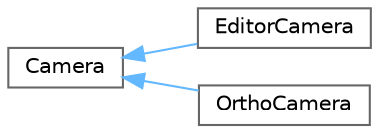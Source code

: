 digraph "Graphical Class Hierarchy"
{
 // LATEX_PDF_SIZE
  bgcolor="transparent";
  edge [fontname=Helvetica,fontsize=10,labelfontname=Helvetica,labelfontsize=10];
  node [fontname=Helvetica,fontsize=10,shape=box,height=0.2,width=0.4];
  rankdir="LR";
  Node0 [label="Camera",height=0.2,width=0.4,color="grey40", fillcolor="white", style="filled",URL="$class_camera.html",tooltip="It is an abstract class that represents a camera."];
  Node0 -> Node1 [dir="back",color="steelblue1",style="solid"];
  Node1 [label="EditorCamera",height=0.2,width=0.4,color="grey40", fillcolor="white", style="filled",URL="$class_editor_camera.html",tooltip="Editor EditorCamera has the ability to move around the scene using WASD keys and mouse in an intuitiv..."];
  Node0 -> Node2 [dir="back",color="steelblue1",style="solid"];
  Node2 [label="OrthoCamera",height=0.2,width=0.4,color="grey40", fillcolor="white", style="filled",URL="$class_ortho_camera.html",tooltip=" "];
}
